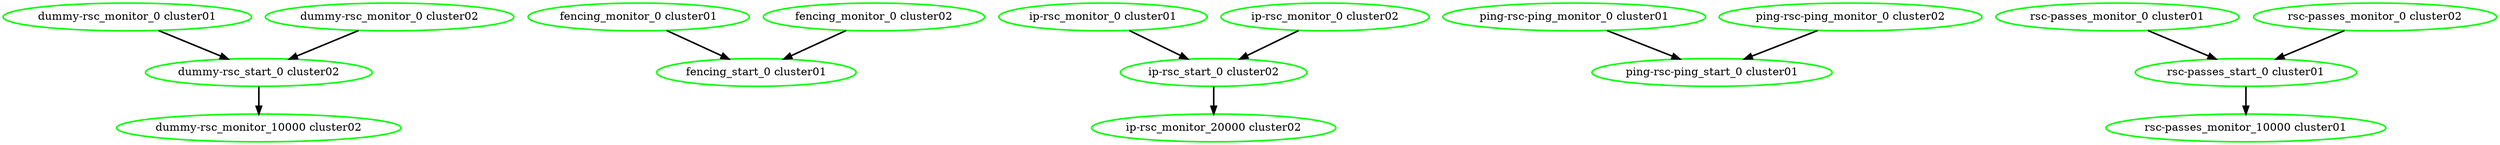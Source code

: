  digraph "g" {
"dummy-rsc_monitor_0 cluster01" -> "dummy-rsc_start_0 cluster02" [ style = bold]
"dummy-rsc_monitor_0 cluster01" [ style=bold color="green" fontcolor="black"]
"dummy-rsc_monitor_0 cluster02" -> "dummy-rsc_start_0 cluster02" [ style = bold]
"dummy-rsc_monitor_0 cluster02" [ style=bold color="green" fontcolor="black"]
"dummy-rsc_monitor_10000 cluster02" [ style=bold color="green" fontcolor="black"]
"dummy-rsc_start_0 cluster02" -> "dummy-rsc_monitor_10000 cluster02" [ style = bold]
"dummy-rsc_start_0 cluster02" [ style=bold color="green" fontcolor="black"]
"fencing_monitor_0 cluster01" -> "fencing_start_0 cluster01" [ style = bold]
"fencing_monitor_0 cluster01" [ style=bold color="green" fontcolor="black"]
"fencing_monitor_0 cluster02" -> "fencing_start_0 cluster01" [ style = bold]
"fencing_monitor_0 cluster02" [ style=bold color="green" fontcolor="black"]
"fencing_start_0 cluster01" [ style=bold color="green" fontcolor="black"]
"ip-rsc_monitor_0 cluster01" -> "ip-rsc_start_0 cluster02" [ style = bold]
"ip-rsc_monitor_0 cluster01" [ style=bold color="green" fontcolor="black"]
"ip-rsc_monitor_0 cluster02" -> "ip-rsc_start_0 cluster02" [ style = bold]
"ip-rsc_monitor_0 cluster02" [ style=bold color="green" fontcolor="black"]
"ip-rsc_monitor_20000 cluster02" [ style=bold color="green" fontcolor="black"]
"ip-rsc_start_0 cluster02" -> "ip-rsc_monitor_20000 cluster02" [ style = bold]
"ip-rsc_start_0 cluster02" [ style=bold color="green" fontcolor="black"]
"ping-rsc-ping_monitor_0 cluster01" -> "ping-rsc-ping_start_0 cluster01" [ style = bold]
"ping-rsc-ping_monitor_0 cluster01" [ style=bold color="green" fontcolor="black"]
"ping-rsc-ping_monitor_0 cluster02" -> "ping-rsc-ping_start_0 cluster01" [ style = bold]
"ping-rsc-ping_monitor_0 cluster02" [ style=bold color="green" fontcolor="black"]
"ping-rsc-ping_start_0 cluster01" [ style=bold color="green" fontcolor="black"]
"rsc-passes_monitor_0 cluster01" -> "rsc-passes_start_0 cluster01" [ style = bold]
"rsc-passes_monitor_0 cluster01" [ style=bold color="green" fontcolor="black"]
"rsc-passes_monitor_0 cluster02" -> "rsc-passes_start_0 cluster01" [ style = bold]
"rsc-passes_monitor_0 cluster02" [ style=bold color="green" fontcolor="black"]
"rsc-passes_monitor_10000 cluster01" [ style=bold color="green" fontcolor="black"]
"rsc-passes_start_0 cluster01" -> "rsc-passes_monitor_10000 cluster01" [ style = bold]
"rsc-passes_start_0 cluster01" [ style=bold color="green" fontcolor="black"]
}
